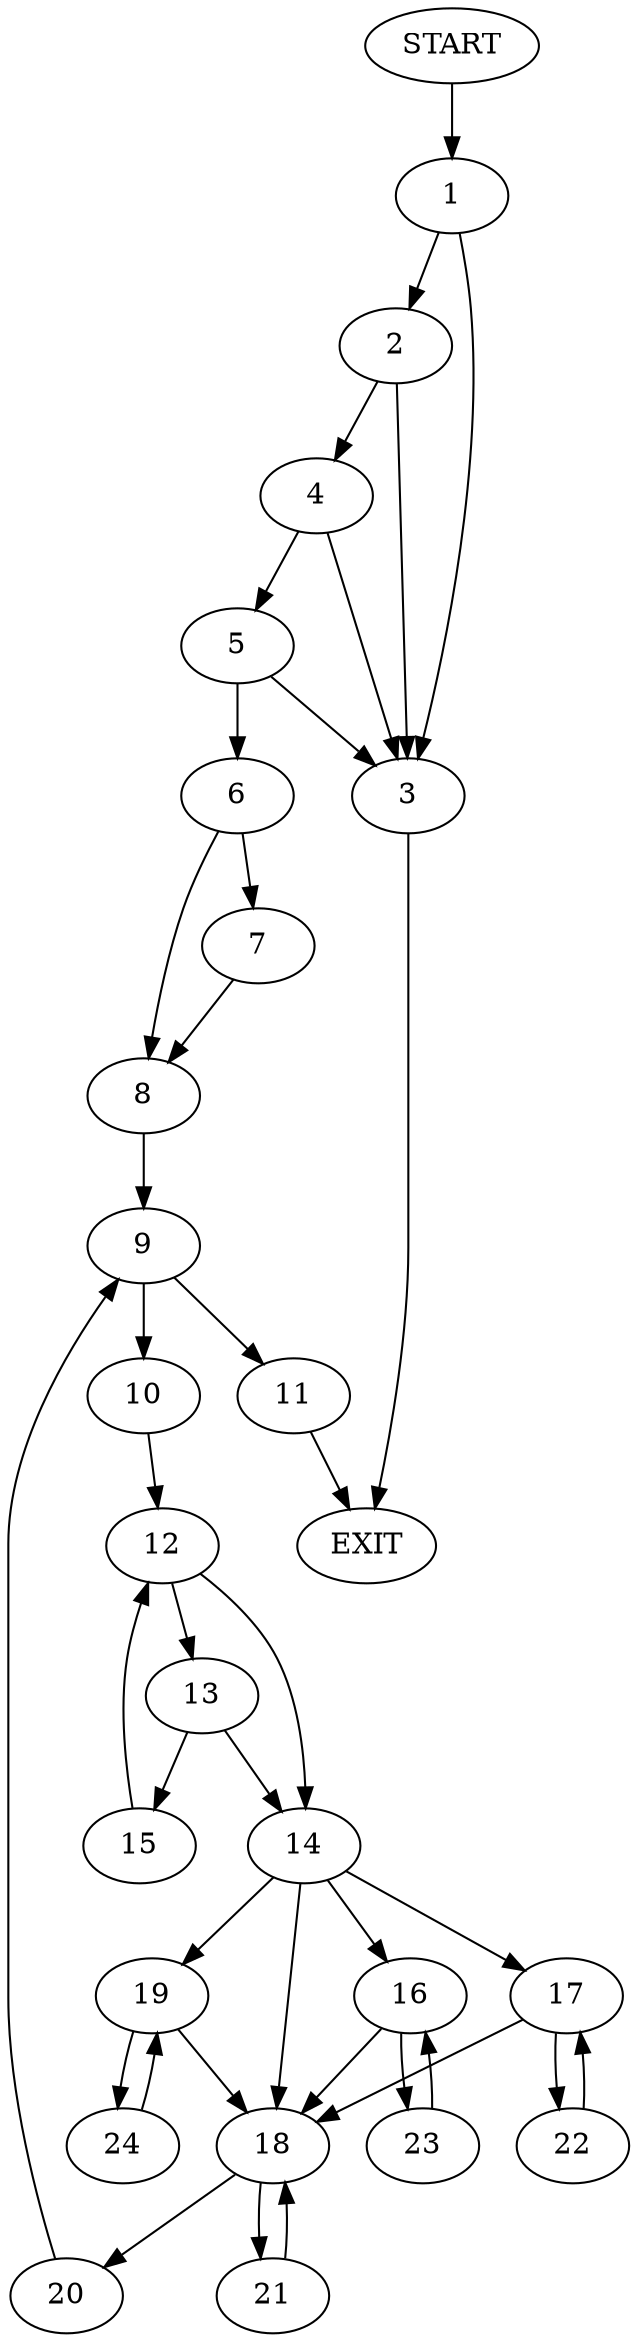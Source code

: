 digraph {
0 [label="START"]
25 [label="EXIT"]
0 -> 1
1 -> 2
1 -> 3
2 -> 4
2 -> 3
3 -> 25
4 -> 5
4 -> 3
5 -> 6
5 -> 3
6 -> 7
6 -> 8
7 -> 8
8 -> 9
9 -> 10
9 -> 11
11 -> 25
10 -> 12
12 -> 13
12 -> 14
13 -> 15
13 -> 14
14 -> 16
14 -> 17
14 -> 18
14 -> 19
15 -> 12
18 -> 20
18 -> 21
17 -> 18
17 -> 22
16 -> 23
16 -> 18
19 -> 24
19 -> 18
24 -> 19
22 -> 17
23 -> 16
21 -> 18
20 -> 9
}
